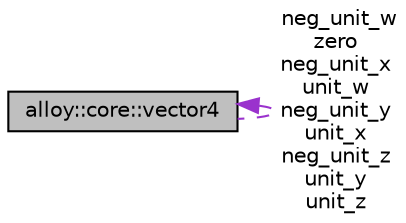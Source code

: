 digraph "alloy::core::vector4"
{
  edge [fontname="Helvetica",fontsize="10",labelfontname="Helvetica",labelfontsize="10"];
  node [fontname="Helvetica",fontsize="10",shape=record];
  Node1 [label="alloy::core::vector4",height=0.2,width=0.4,color="black", fillcolor="grey75", style="filled" fontcolor="black"];
  Node1 -> Node1 [dir="back",color="darkorchid3",fontsize="10",style="dashed",label=" neg_unit_w\nzero\nneg_unit_x\nunit_w\nneg_unit_y\nunit_x\nneg_unit_z\nunit_y\nunit_z" ,fontname="Helvetica"];
}
